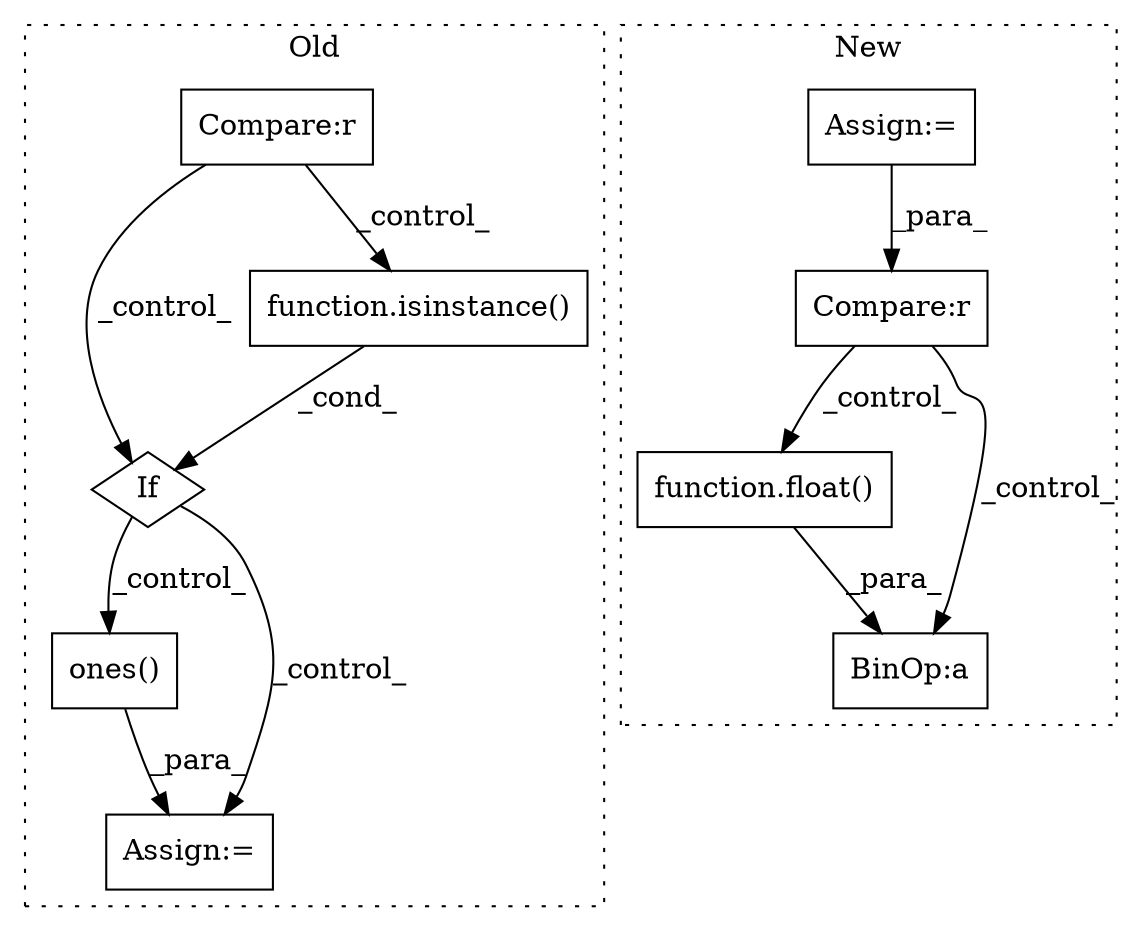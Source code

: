 digraph G {
subgraph cluster0 {
1 [label="ones()" a="75" s="1273,1295" l="11,41" shape="box"];
3 [label="If" a="96" s="1214" l="0" shape="diamond"];
5 [label="Compare:r" a="40" s="1074" l="20" shape="box"];
7 [label="function.isinstance()" a="75" s="1214,1236" l="11,1" shape="box"];
9 [label="Assign:=" a="68" s="1261" l="3" shape="box"];
label = "Old";
style="dotted";
}
subgraph cluster1 {
2 [label="function.float()" a="75" s="1480,1496" l="6,1" shape="box"];
4 [label="BinOp:a" a="82" s="1497" l="3" shape="box"];
6 [label="Compare:r" a="40" s="935" l="12" shape="box"];
8 [label="Assign:=" a="68" s="829" l="3" shape="box"];
label = "New";
style="dotted";
}
1 -> 9 [label="_para_"];
2 -> 4 [label="_para_"];
3 -> 1 [label="_control_"];
3 -> 9 [label="_control_"];
5 -> 7 [label="_control_"];
5 -> 3 [label="_control_"];
6 -> 2 [label="_control_"];
6 -> 4 [label="_control_"];
7 -> 3 [label="_cond_"];
8 -> 6 [label="_para_"];
}